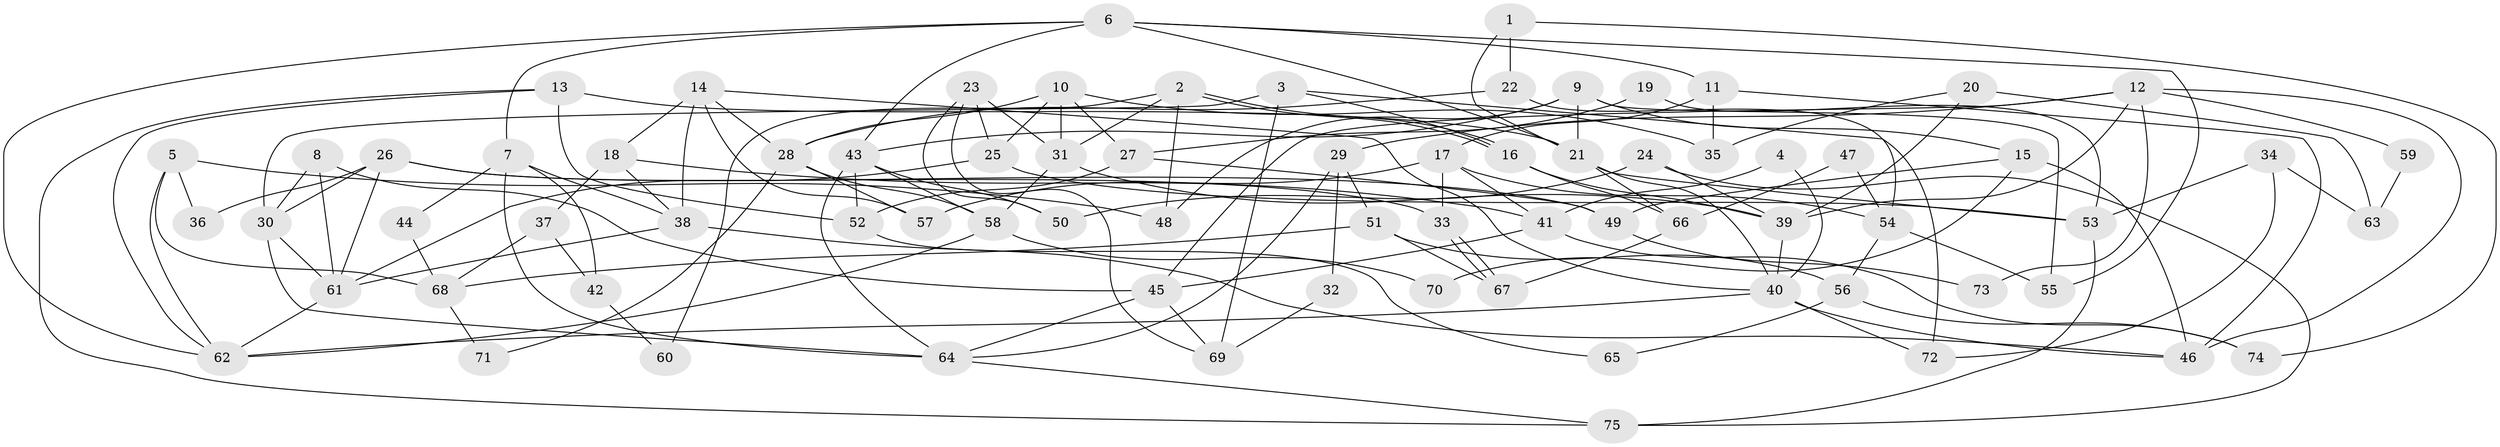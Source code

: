// Generated by graph-tools (version 1.1) at 2025/26/03/09/25 03:26:21]
// undirected, 75 vertices, 150 edges
graph export_dot {
graph [start="1"]
  node [color=gray90,style=filled];
  1;
  2;
  3;
  4;
  5;
  6;
  7;
  8;
  9;
  10;
  11;
  12;
  13;
  14;
  15;
  16;
  17;
  18;
  19;
  20;
  21;
  22;
  23;
  24;
  25;
  26;
  27;
  28;
  29;
  30;
  31;
  32;
  33;
  34;
  35;
  36;
  37;
  38;
  39;
  40;
  41;
  42;
  43;
  44;
  45;
  46;
  47;
  48;
  49;
  50;
  51;
  52;
  53;
  54;
  55;
  56;
  57;
  58;
  59;
  60;
  61;
  62;
  63;
  64;
  65;
  66;
  67;
  68;
  69;
  70;
  71;
  72;
  73;
  74;
  75;
  1 -- 22;
  1 -- 21;
  1 -- 74;
  2 -- 16;
  2 -- 16;
  2 -- 31;
  2 -- 48;
  2 -- 60;
  3 -- 30;
  3 -- 69;
  3 -- 16;
  3 -- 72;
  4 -- 40;
  4 -- 41;
  5 -- 48;
  5 -- 62;
  5 -- 36;
  5 -- 68;
  6 -- 55;
  6 -- 62;
  6 -- 7;
  6 -- 11;
  6 -- 21;
  6 -- 43;
  7 -- 38;
  7 -- 42;
  7 -- 44;
  7 -- 64;
  8 -- 61;
  8 -- 45;
  8 -- 30;
  9 -- 21;
  9 -- 15;
  9 -- 43;
  9 -- 48;
  9 -- 55;
  10 -- 28;
  10 -- 25;
  10 -- 27;
  10 -- 31;
  10 -- 35;
  11 -- 46;
  11 -- 17;
  11 -- 35;
  12 -- 39;
  12 -- 46;
  12 -- 29;
  12 -- 45;
  12 -- 59;
  12 -- 73;
  13 -- 21;
  13 -- 62;
  13 -- 52;
  13 -- 75;
  14 -- 40;
  14 -- 57;
  14 -- 18;
  14 -- 28;
  14 -- 38;
  15 -- 49;
  15 -- 46;
  15 -- 70;
  16 -- 39;
  16 -- 66;
  17 -- 33;
  17 -- 41;
  17 -- 54;
  17 -- 57;
  18 -- 41;
  18 -- 37;
  18 -- 38;
  19 -- 53;
  19 -- 27;
  20 -- 39;
  20 -- 35;
  20 -- 63;
  21 -- 40;
  21 -- 53;
  21 -- 66;
  22 -- 28;
  22 -- 54;
  23 -- 25;
  23 -- 31;
  23 -- 50;
  23 -- 69;
  24 -- 75;
  24 -- 50;
  24 -- 39;
  25 -- 53;
  25 -- 61;
  26 -- 30;
  26 -- 61;
  26 -- 33;
  26 -- 36;
  26 -- 49;
  27 -- 52;
  27 -- 49;
  28 -- 58;
  28 -- 57;
  28 -- 71;
  29 -- 64;
  29 -- 32;
  29 -- 51;
  30 -- 64;
  30 -- 61;
  31 -- 39;
  31 -- 58;
  32 -- 69;
  33 -- 67;
  33 -- 67;
  34 -- 53;
  34 -- 72;
  34 -- 63;
  37 -- 68;
  37 -- 42;
  38 -- 46;
  38 -- 61;
  39 -- 40;
  40 -- 62;
  40 -- 46;
  40 -- 72;
  41 -- 45;
  41 -- 74;
  42 -- 60;
  43 -- 50;
  43 -- 52;
  43 -- 58;
  43 -- 64;
  44 -- 68;
  45 -- 64;
  45 -- 69;
  47 -- 54;
  47 -- 66;
  49 -- 73;
  51 -- 67;
  51 -- 56;
  51 -- 68;
  52 -- 65;
  53 -- 75;
  54 -- 56;
  54 -- 55;
  56 -- 74;
  56 -- 65;
  58 -- 62;
  58 -- 70;
  59 -- 63;
  61 -- 62;
  64 -- 75;
  66 -- 67;
  68 -- 71;
}
